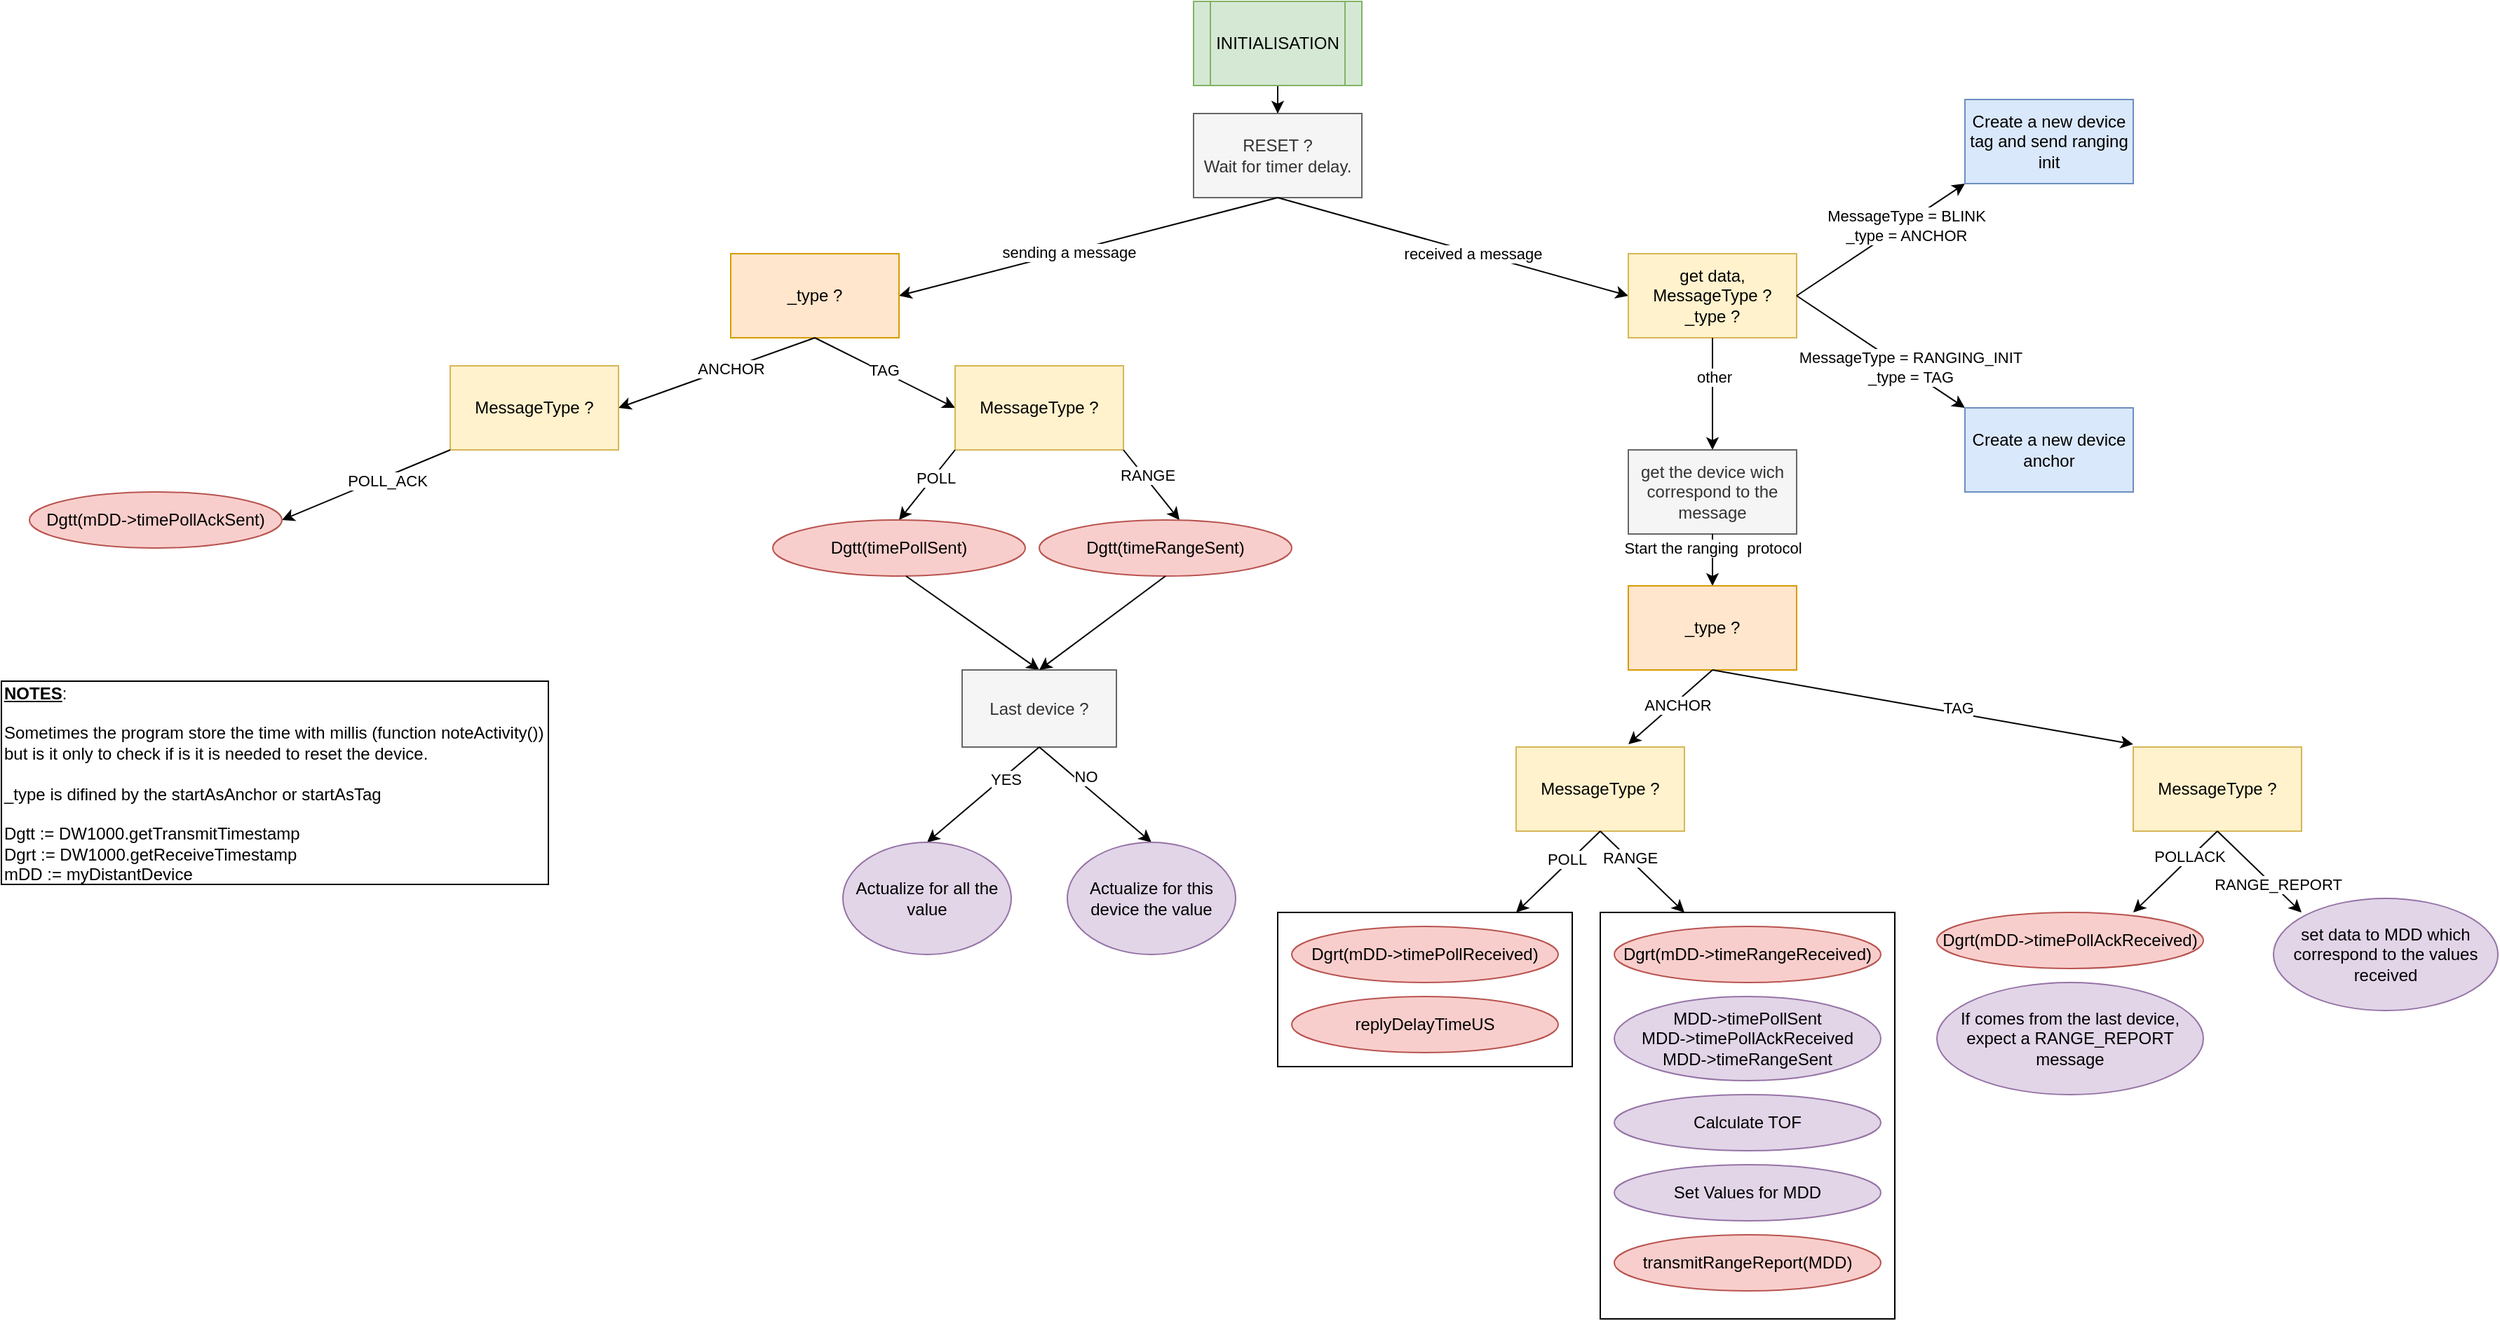 <mxfile version="21.3.3" type="device" pages="3">
  <diagram name="Detail" id="a23LKmWrU_72ORHp0b2L">
    <mxGraphModel dx="2261" dy="731" grid="1" gridSize="10" guides="1" tooltips="1" connect="1" arrows="1" fold="1" page="1" pageScale="1" pageWidth="827" pageHeight="1169" math="0" shadow="0">
      <root>
        <mxCell id="0" />
        <mxCell id="1" parent="0" />
        <mxCell id="15MkcXoJzqnaGKpwfdf0-3" value="" style="edgeStyle=orthogonalEdgeStyle;rounded=0;orthogonalLoop=1;jettySize=auto;html=1;" edge="1" parent="1" source="15MkcXoJzqnaGKpwfdf0-1" target="15MkcXoJzqnaGKpwfdf0-2">
          <mxGeometry relative="1" as="geometry" />
        </mxCell>
        <mxCell id="15MkcXoJzqnaGKpwfdf0-1" value="INITIALISATION" style="shape=process;whiteSpace=wrap;html=1;backgroundOutline=1;fillColor=#d5e8d4;strokeColor=#82b366;" vertex="1" parent="1">
          <mxGeometry x="370" y="70" width="120" height="60" as="geometry" />
        </mxCell>
        <mxCell id="15MkcXoJzqnaGKpwfdf0-2" value="RESET ?&lt;br&gt;Wait for timer delay." style="whiteSpace=wrap;html=1;fillColor=#f5f5f5;fontColor=#333333;strokeColor=#666666;" vertex="1" parent="1">
          <mxGeometry x="370" y="150" width="120" height="60" as="geometry" />
        </mxCell>
        <mxCell id="15MkcXoJzqnaGKpwfdf0-8" value="" style="endArrow=classic;html=1;rounded=0;exitX=0.5;exitY=1;exitDx=0;exitDy=0;" edge="1" parent="1" source="15MkcXoJzqnaGKpwfdf0-2">
          <mxGeometry width="50" height="50" relative="1" as="geometry">
            <mxPoint x="390" y="320" as="sourcePoint" />
            <mxPoint x="160" y="280" as="targetPoint" />
          </mxGeometry>
        </mxCell>
        <mxCell id="15MkcXoJzqnaGKpwfdf0-10" value="sending a message" style="edgeLabel;html=1;align=center;verticalAlign=middle;resizable=0;points=[];" vertex="1" connectable="0" parent="15MkcXoJzqnaGKpwfdf0-8">
          <mxGeometry x="0.106" relative="1" as="geometry">
            <mxPoint as="offset" />
          </mxGeometry>
        </mxCell>
        <mxCell id="15MkcXoJzqnaGKpwfdf0-9" value="" style="endArrow=classic;html=1;rounded=0;exitX=0.5;exitY=1;exitDx=0;exitDy=0;" edge="1" parent="1" source="15MkcXoJzqnaGKpwfdf0-2">
          <mxGeometry width="50" height="50" relative="1" as="geometry">
            <mxPoint x="390" y="320" as="sourcePoint" />
            <mxPoint x="680" y="280" as="targetPoint" />
          </mxGeometry>
        </mxCell>
        <mxCell id="15MkcXoJzqnaGKpwfdf0-11" value="received a message" style="edgeLabel;html=1;align=center;verticalAlign=middle;resizable=0;points=[];" vertex="1" connectable="0" parent="15MkcXoJzqnaGKpwfdf0-9">
          <mxGeometry x="0.113" y="-1" relative="1" as="geometry">
            <mxPoint as="offset" />
          </mxGeometry>
        </mxCell>
        <mxCell id="_PFyWZ2Qma1HUdFa8vc--3" value="_type ?" style="rounded=0;whiteSpace=wrap;html=1;fillColor=#ffe6cc;strokeColor=#d79b00;" vertex="1" parent="1">
          <mxGeometry x="40" y="250" width="120" height="60" as="geometry" />
        </mxCell>
        <mxCell id="_PFyWZ2Qma1HUdFa8vc--4" value="" style="endArrow=classic;html=1;rounded=0;exitX=0.5;exitY=1;exitDx=0;exitDy=0;" edge="1" parent="1" source="_PFyWZ2Qma1HUdFa8vc--3">
          <mxGeometry width="50" height="50" relative="1" as="geometry">
            <mxPoint x="390" y="320" as="sourcePoint" />
            <mxPoint x="-40" y="360" as="targetPoint" />
          </mxGeometry>
        </mxCell>
        <mxCell id="_PFyWZ2Qma1HUdFa8vc--5" value="ANCHOR" style="edgeLabel;html=1;align=center;verticalAlign=middle;resizable=0;points=[];" vertex="1" connectable="0" parent="_PFyWZ2Qma1HUdFa8vc--4">
          <mxGeometry x="-0.135" relative="1" as="geometry">
            <mxPoint as="offset" />
          </mxGeometry>
        </mxCell>
        <mxCell id="_PFyWZ2Qma1HUdFa8vc--6" value="" style="endArrow=classic;html=1;rounded=0;exitX=0.5;exitY=1;exitDx=0;exitDy=0;" edge="1" parent="1" source="_PFyWZ2Qma1HUdFa8vc--3">
          <mxGeometry width="50" height="50" relative="1" as="geometry">
            <mxPoint x="290" y="320" as="sourcePoint" />
            <mxPoint x="200" y="360" as="targetPoint" />
          </mxGeometry>
        </mxCell>
        <mxCell id="_PFyWZ2Qma1HUdFa8vc--8" value="TAG" style="edgeLabel;html=1;align=center;verticalAlign=middle;resizable=0;points=[];" vertex="1" connectable="0" parent="_PFyWZ2Qma1HUdFa8vc--6">
          <mxGeometry x="0.218" y="-1" relative="1" as="geometry">
            <mxPoint x="-12" y="-9" as="offset" />
          </mxGeometry>
        </mxCell>
        <mxCell id="_PFyWZ2Qma1HUdFa8vc--9" value="MessageType ?" style="rounded=0;whiteSpace=wrap;html=1;fillColor=#fff2cc;strokeColor=#d6b656;" vertex="1" parent="1">
          <mxGeometry x="-160" y="330" width="120" height="60" as="geometry" />
        </mxCell>
        <mxCell id="_PFyWZ2Qma1HUdFa8vc--10" value="" style="endArrow=classic;html=1;rounded=0;exitX=0;exitY=1;exitDx=0;exitDy=0;" edge="1" parent="1" source="_PFyWZ2Qma1HUdFa8vc--9">
          <mxGeometry width="50" height="50" relative="1" as="geometry">
            <mxPoint x="10" y="320" as="sourcePoint" />
            <mxPoint x="-280" y="440" as="targetPoint" />
          </mxGeometry>
        </mxCell>
        <mxCell id="_PFyWZ2Qma1HUdFa8vc--11" value="POLL_ACK" style="edgeLabel;html=1;align=center;verticalAlign=middle;resizable=0;points=[];" vertex="1" connectable="0" parent="_PFyWZ2Qma1HUdFa8vc--10">
          <mxGeometry x="-0.228" y="3" relative="1" as="geometry">
            <mxPoint as="offset" />
          </mxGeometry>
        </mxCell>
        <mxCell id="_PFyWZ2Qma1HUdFa8vc--12" value="Dgtt(mDD-&amp;gt;timePollAckSent)" style="ellipse;whiteSpace=wrap;html=1;fillColor=#f8cecc;strokeColor=#b85450;" vertex="1" parent="1">
          <mxGeometry x="-460" y="420" width="180" height="40" as="geometry" />
        </mxCell>
        <mxCell id="_PFyWZ2Qma1HUdFa8vc--13" value="MessageType ?" style="rounded=0;whiteSpace=wrap;html=1;fillColor=#fff2cc;strokeColor=#d6b656;" vertex="1" parent="1">
          <mxGeometry x="200" y="330" width="120" height="60" as="geometry" />
        </mxCell>
        <mxCell id="_PFyWZ2Qma1HUdFa8vc--14" value="" style="endArrow=classic;html=1;rounded=0;exitX=0;exitY=1;exitDx=0;exitDy=0;" edge="1" parent="1" source="_PFyWZ2Qma1HUdFa8vc--13">
          <mxGeometry width="50" height="50" relative="1" as="geometry">
            <mxPoint x="350" y="390" as="sourcePoint" />
            <mxPoint x="160" y="440" as="targetPoint" />
          </mxGeometry>
        </mxCell>
        <mxCell id="_PFyWZ2Qma1HUdFa8vc--15" value="POLL" style="edgeLabel;html=1;align=center;verticalAlign=middle;resizable=0;points=[];" vertex="1" connectable="0" parent="_PFyWZ2Qma1HUdFa8vc--14">
          <mxGeometry x="-0.229" y="1" relative="1" as="geometry">
            <mxPoint as="offset" />
          </mxGeometry>
        </mxCell>
        <mxCell id="_PFyWZ2Qma1HUdFa8vc--16" value="" style="endArrow=classic;html=1;rounded=0;exitX=1;exitY=1;exitDx=0;exitDy=0;" edge="1" parent="1" source="_PFyWZ2Qma1HUdFa8vc--13">
          <mxGeometry width="50" height="50" relative="1" as="geometry">
            <mxPoint x="350" y="390" as="sourcePoint" />
            <mxPoint x="360" y="440" as="targetPoint" />
          </mxGeometry>
        </mxCell>
        <mxCell id="_PFyWZ2Qma1HUdFa8vc--17" value="RANGE" style="edgeLabel;html=1;align=center;verticalAlign=middle;resizable=0;points=[];" vertex="1" connectable="0" parent="_PFyWZ2Qma1HUdFa8vc--16">
          <mxGeometry x="-0.241" y="2" relative="1" as="geometry">
            <mxPoint as="offset" />
          </mxGeometry>
        </mxCell>
        <mxCell id="e3GR7hbtqhgVGMdvgDua-1" value="Dgtt(timePollSent)" style="ellipse;whiteSpace=wrap;html=1;fillColor=#f8cecc;strokeColor=#b85450;" vertex="1" parent="1">
          <mxGeometry x="70" y="440" width="180" height="40" as="geometry" />
        </mxCell>
        <mxCell id="e3GR7hbtqhgVGMdvgDua-2" value="Dgtt(timeRangeSent)" style="ellipse;whiteSpace=wrap;html=1;fillColor=#f8cecc;strokeColor=#b85450;" vertex="1" parent="1">
          <mxGeometry x="260" y="440" width="180" height="40" as="geometry" />
        </mxCell>
        <mxCell id="e3GR7hbtqhgVGMdvgDua-3" value="" style="endArrow=classic;html=1;rounded=0;entryX=0.5;entryY=0;entryDx=0;entryDy=0;" edge="1" parent="1" target="e3GR7hbtqhgVGMdvgDua-4">
          <mxGeometry width="50" height="50" relative="1" as="geometry">
            <mxPoint x="165" y="480" as="sourcePoint" />
            <mxPoint x="170" y="550" as="targetPoint" />
          </mxGeometry>
        </mxCell>
        <mxCell id="e3GR7hbtqhgVGMdvgDua-4" value="Last device ?" style="rounded=0;whiteSpace=wrap;html=1;fillColor=#f5f5f5;fontColor=#333333;strokeColor=#666666;" vertex="1" parent="1">
          <mxGeometry x="205" y="547" width="110" height="55" as="geometry" />
        </mxCell>
        <mxCell id="e3GR7hbtqhgVGMdvgDua-6" value="" style="endArrow=classic;html=1;rounded=0;exitX=0.5;exitY=1;exitDx=0;exitDy=0;entryX=0.5;entryY=0;entryDx=0;entryDy=0;" edge="1" parent="1" source="e3GR7hbtqhgVGMdvgDua-4" target="e3GR7hbtqhgVGMdvgDua-60">
          <mxGeometry width="50" height="50" relative="1" as="geometry">
            <mxPoint x="295" y="660" as="sourcePoint" />
            <mxPoint x="205" y="670" as="targetPoint" />
          </mxGeometry>
        </mxCell>
        <mxCell id="e3GR7hbtqhgVGMdvgDua-8" value="YES" style="edgeLabel;html=1;align=center;verticalAlign=middle;resizable=0;points=[];" vertex="1" connectable="0" parent="e3GR7hbtqhgVGMdvgDua-6">
          <mxGeometry x="-0.368" y="2" relative="1" as="geometry">
            <mxPoint as="offset" />
          </mxGeometry>
        </mxCell>
        <mxCell id="e3GR7hbtqhgVGMdvgDua-7" value="" style="endArrow=classic;html=1;rounded=0;exitX=0.5;exitY=1;exitDx=0;exitDy=0;entryX=0.5;entryY=0;entryDx=0;entryDy=0;" edge="1" parent="1" source="e3GR7hbtqhgVGMdvgDua-4" target="e3GR7hbtqhgVGMdvgDua-61">
          <mxGeometry width="50" height="50" relative="1" as="geometry">
            <mxPoint x="270" y="612" as="sourcePoint" />
            <mxPoint x="334" y="736" as="targetPoint" />
          </mxGeometry>
        </mxCell>
        <mxCell id="e3GR7hbtqhgVGMdvgDua-9" value="NO" style="edgeLabel;html=1;align=center;verticalAlign=middle;resizable=0;points=[];" vertex="1" connectable="0" parent="e3GR7hbtqhgVGMdvgDua-7">
          <mxGeometry x="-0.253" y="4" relative="1" as="geometry">
            <mxPoint y="-1" as="offset" />
          </mxGeometry>
        </mxCell>
        <mxCell id="e3GR7hbtqhgVGMdvgDua-20" value="" style="endArrow=classic;html=1;rounded=0;exitX=0.5;exitY=1;exitDx=0;exitDy=0;entryX=0.5;entryY=0;entryDx=0;entryDy=0;" edge="1" parent="1" source="e3GR7hbtqhgVGMdvgDua-2" target="e3GR7hbtqhgVGMdvgDua-4">
          <mxGeometry width="50" height="50" relative="1" as="geometry">
            <mxPoint x="175" y="490" as="sourcePoint" />
            <mxPoint x="200" y="530" as="targetPoint" />
          </mxGeometry>
        </mxCell>
        <mxCell id="e3GR7hbtqhgVGMdvgDua-21" value="get data,&lt;br&gt;MessageType ?&lt;br&gt;_type ?" style="rounded=0;whiteSpace=wrap;html=1;fillColor=#fff2cc;strokeColor=#d6b656;" vertex="1" parent="1">
          <mxGeometry x="680" y="250" width="120" height="60" as="geometry" />
        </mxCell>
        <mxCell id="e3GR7hbtqhgVGMdvgDua-22" value="" style="endArrow=classic;html=1;rounded=0;exitX=1;exitY=0.5;exitDx=0;exitDy=0;" edge="1" parent="1" source="e3GR7hbtqhgVGMdvgDua-21">
          <mxGeometry width="50" height="50" relative="1" as="geometry">
            <mxPoint x="630" y="430" as="sourcePoint" />
            <mxPoint x="920" y="200" as="targetPoint" />
          </mxGeometry>
        </mxCell>
        <mxCell id="e3GR7hbtqhgVGMdvgDua-26" value="MessageType = BLINK&lt;br&gt;_type = ANCHOR" style="edgeLabel;html=1;align=center;verticalAlign=middle;resizable=0;points=[];" vertex="1" connectable="0" parent="e3GR7hbtqhgVGMdvgDua-22">
          <mxGeometry x="0.281" y="-1" relative="1" as="geometry">
            <mxPoint as="offset" />
          </mxGeometry>
        </mxCell>
        <mxCell id="e3GR7hbtqhgVGMdvgDua-23" value="" style="endArrow=classic;html=1;rounded=0;exitX=1;exitY=0.5;exitDx=0;exitDy=0;" edge="1" parent="1" source="e3GR7hbtqhgVGMdvgDua-21">
          <mxGeometry width="50" height="50" relative="1" as="geometry">
            <mxPoint x="810" y="290" as="sourcePoint" />
            <mxPoint x="920" y="360" as="targetPoint" />
          </mxGeometry>
        </mxCell>
        <mxCell id="e3GR7hbtqhgVGMdvgDua-27" value="MessageType = RANGING_INIT&lt;br&gt;_type = TAG" style="edgeLabel;html=1;align=center;verticalAlign=middle;resizable=0;points=[];" vertex="1" connectable="0" parent="e3GR7hbtqhgVGMdvgDua-23">
          <mxGeometry x="-0.164" y="-1" relative="1" as="geometry">
            <mxPoint x="31" y="16" as="offset" />
          </mxGeometry>
        </mxCell>
        <mxCell id="e3GR7hbtqhgVGMdvgDua-24" value="" style="endArrow=classic;html=1;rounded=0;exitX=0.5;exitY=1;exitDx=0;exitDy=0;" edge="1" parent="1" source="e3GR7hbtqhgVGMdvgDua-21">
          <mxGeometry width="50" height="50" relative="1" as="geometry">
            <mxPoint x="820" y="300" as="sourcePoint" />
            <mxPoint x="740" y="390" as="targetPoint" />
          </mxGeometry>
        </mxCell>
        <mxCell id="e3GR7hbtqhgVGMdvgDua-25" value="other" style="edgeLabel;html=1;align=center;verticalAlign=middle;resizable=0;points=[];" vertex="1" connectable="0" parent="e3GR7hbtqhgVGMdvgDua-24">
          <mxGeometry x="-0.305" y="1" relative="1" as="geometry">
            <mxPoint as="offset" />
          </mxGeometry>
        </mxCell>
        <mxCell id="e3GR7hbtqhgVGMdvgDua-28" value="Create a new device tag and send ranging init" style="rounded=0;whiteSpace=wrap;html=1;fillColor=#dae8fc;strokeColor=#6c8ebf;" vertex="1" parent="1">
          <mxGeometry x="920" y="140" width="120" height="60" as="geometry" />
        </mxCell>
        <mxCell id="e3GR7hbtqhgVGMdvgDua-29" value="Create a new device anchor" style="rounded=0;whiteSpace=wrap;html=1;fillColor=#dae8fc;strokeColor=#6c8ebf;" vertex="1" parent="1">
          <mxGeometry x="920" y="360" width="120" height="60" as="geometry" />
        </mxCell>
        <mxCell id="e3GR7hbtqhgVGMdvgDua-30" value="get the device wich correspond to the message" style="rounded=0;whiteSpace=wrap;html=1;fillColor=#f5f5f5;fontColor=#333333;strokeColor=#666666;" vertex="1" parent="1">
          <mxGeometry x="680" y="390" width="120" height="60" as="geometry" />
        </mxCell>
        <mxCell id="e3GR7hbtqhgVGMdvgDua-31" value="" style="endArrow=classic;html=1;rounded=0;exitX=0.5;exitY=1;exitDx=0;exitDy=0;entryX=0.5;entryY=0;entryDx=0;entryDy=0;" edge="1" parent="1" source="e3GR7hbtqhgVGMdvgDua-30" target="e3GR7hbtqhgVGMdvgDua-32">
          <mxGeometry width="50" height="50" relative="1" as="geometry">
            <mxPoint x="340" y="460" as="sourcePoint" />
            <mxPoint x="740" y="490" as="targetPoint" />
          </mxGeometry>
        </mxCell>
        <mxCell id="e3GR7hbtqhgVGMdvgDua-33" value="Start the ranging&amp;nbsp; protocol" style="edgeLabel;html=1;align=center;verticalAlign=middle;resizable=0;points=[];" vertex="1" connectable="0" parent="e3GR7hbtqhgVGMdvgDua-31">
          <mxGeometry x="-0.456" y="1" relative="1" as="geometry">
            <mxPoint x="-1" as="offset" />
          </mxGeometry>
        </mxCell>
        <mxCell id="e3GR7hbtqhgVGMdvgDua-32" value="_type ?" style="rounded=0;whiteSpace=wrap;html=1;fillColor=#ffe6cc;strokeColor=#d79b00;" vertex="1" parent="1">
          <mxGeometry x="680" y="487" width="120" height="60" as="geometry" />
        </mxCell>
        <mxCell id="e3GR7hbtqhgVGMdvgDua-34" value="" style="endArrow=classic;html=1;rounded=0;exitX=0.5;exitY=1;exitDx=0;exitDy=0;" edge="1" parent="1" source="e3GR7hbtqhgVGMdvgDua-32">
          <mxGeometry width="50" height="50" relative="1" as="geometry">
            <mxPoint x="720" y="690" as="sourcePoint" />
            <mxPoint x="680" y="600" as="targetPoint" />
          </mxGeometry>
        </mxCell>
        <mxCell id="e3GR7hbtqhgVGMdvgDua-37" value="ANCHOR" style="edgeLabel;html=1;align=center;verticalAlign=middle;resizable=0;points=[];" vertex="1" connectable="0" parent="e3GR7hbtqhgVGMdvgDua-34">
          <mxGeometry x="-0.129" y="2" relative="1" as="geometry">
            <mxPoint as="offset" />
          </mxGeometry>
        </mxCell>
        <mxCell id="e3GR7hbtqhgVGMdvgDua-36" value="" style="endArrow=classic;html=1;rounded=0;exitX=0.5;exitY=1;exitDx=0;exitDy=0;" edge="1" parent="1" source="e3GR7hbtqhgVGMdvgDua-32">
          <mxGeometry width="50" height="50" relative="1" as="geometry">
            <mxPoint x="720" y="690" as="sourcePoint" />
            <mxPoint x="1040" y="600" as="targetPoint" />
          </mxGeometry>
        </mxCell>
        <mxCell id="e3GR7hbtqhgVGMdvgDua-38" value="TAG" style="edgeLabel;html=1;align=center;verticalAlign=middle;resizable=0;points=[];" vertex="1" connectable="0" parent="e3GR7hbtqhgVGMdvgDua-36">
          <mxGeometry x="0.179" y="-2" relative="1" as="geometry">
            <mxPoint x="-2" y="-6" as="offset" />
          </mxGeometry>
        </mxCell>
        <mxCell id="e3GR7hbtqhgVGMdvgDua-39" value="MessageType ?" style="rounded=0;whiteSpace=wrap;html=1;fillColor=#fff2cc;strokeColor=#d6b656;" vertex="1" parent="1">
          <mxGeometry x="600" y="602" width="120" height="60" as="geometry" />
        </mxCell>
        <mxCell id="e3GR7hbtqhgVGMdvgDua-40" value="MessageType ?" style="rounded=0;whiteSpace=wrap;html=1;fillColor=#fff2cc;strokeColor=#d6b656;" vertex="1" parent="1">
          <mxGeometry x="1040" y="602" width="120" height="60" as="geometry" />
        </mxCell>
        <mxCell id="e3GR7hbtqhgVGMdvgDua-41" value="" style="endArrow=classic;html=1;rounded=0;exitX=0.5;exitY=1;exitDx=0;exitDy=0;" edge="1" parent="1" source="e3GR7hbtqhgVGMdvgDua-39">
          <mxGeometry width="50" height="50" relative="1" as="geometry">
            <mxPoint x="470" y="680" as="sourcePoint" />
            <mxPoint x="600" y="720" as="targetPoint" />
          </mxGeometry>
        </mxCell>
        <mxCell id="e3GR7hbtqhgVGMdvgDua-46" value="POLL" style="edgeLabel;html=1;align=center;verticalAlign=middle;resizable=0;points=[];" vertex="1" connectable="0" parent="e3GR7hbtqhgVGMdvgDua-41">
          <mxGeometry x="-0.263" y="-3" relative="1" as="geometry">
            <mxPoint as="offset" />
          </mxGeometry>
        </mxCell>
        <mxCell id="e3GR7hbtqhgVGMdvgDua-43" value="" style="endArrow=classic;html=1;rounded=0;exitX=0.5;exitY=1;exitDx=0;exitDy=0;" edge="1" parent="1" source="e3GR7hbtqhgVGMdvgDua-39">
          <mxGeometry width="50" height="50" relative="1" as="geometry">
            <mxPoint x="470" y="680" as="sourcePoint" />
            <mxPoint x="720" y="720" as="targetPoint" />
          </mxGeometry>
        </mxCell>
        <mxCell id="e3GR7hbtqhgVGMdvgDua-47" value="RANGE" style="edgeLabel;html=1;align=center;verticalAlign=middle;resizable=0;points=[];" vertex="1" connectable="0" parent="e3GR7hbtqhgVGMdvgDua-43">
          <mxGeometry x="-0.322" y="1" relative="1" as="geometry">
            <mxPoint as="offset" />
          </mxGeometry>
        </mxCell>
        <mxCell id="e3GR7hbtqhgVGMdvgDua-44" value="" style="endArrow=classic;html=1;rounded=0;exitX=0.5;exitY=1;exitDx=0;exitDy=0;" edge="1" parent="1" source="e3GR7hbtqhgVGMdvgDua-40">
          <mxGeometry width="50" height="50" relative="1" as="geometry">
            <mxPoint x="1070" y="700" as="sourcePoint" />
            <mxPoint x="1040" y="720" as="targetPoint" />
          </mxGeometry>
        </mxCell>
        <mxCell id="e3GR7hbtqhgVGMdvgDua-48" value="POLLACK" style="edgeLabel;html=1;align=center;verticalAlign=middle;resizable=0;points=[];" vertex="1" connectable="0" parent="e3GR7hbtqhgVGMdvgDua-44">
          <mxGeometry x="-0.349" y="-1" relative="1" as="geometry">
            <mxPoint as="offset" />
          </mxGeometry>
        </mxCell>
        <mxCell id="e3GR7hbtqhgVGMdvgDua-45" value="" style="endArrow=classic;html=1;rounded=0;exitX=0.5;exitY=1;exitDx=0;exitDy=0;" edge="1" parent="1" source="e3GR7hbtqhgVGMdvgDua-40">
          <mxGeometry width="50" height="50" relative="1" as="geometry">
            <mxPoint x="1100" y="672" as="sourcePoint" />
            <mxPoint x="1160" y="720" as="targetPoint" />
          </mxGeometry>
        </mxCell>
        <mxCell id="e3GR7hbtqhgVGMdvgDua-49" value="RANGE_REPORT" style="edgeLabel;html=1;align=center;verticalAlign=middle;resizable=0;points=[];" vertex="1" connectable="0" parent="e3GR7hbtqhgVGMdvgDua-45">
          <mxGeometry x="0.457" y="-1" relative="1" as="geometry">
            <mxPoint y="-5" as="offset" />
          </mxGeometry>
        </mxCell>
        <mxCell id="e3GR7hbtqhgVGMdvgDua-75" value="" style="rounded=0;whiteSpace=wrap;html=1;fillColor=none;" vertex="1" parent="1">
          <mxGeometry x="660" y="720" width="210" height="290" as="geometry" />
        </mxCell>
        <mxCell id="e3GR7hbtqhgVGMdvgDua-60" value="Actualize for all the value" style="ellipse;whiteSpace=wrap;html=1;fillColor=#e1d5e7;strokeColor=#9673a6;" vertex="1" parent="1">
          <mxGeometry x="120" y="670" width="120" height="80" as="geometry" />
        </mxCell>
        <mxCell id="e3GR7hbtqhgVGMdvgDua-61" value="Actualize for this device the value" style="ellipse;whiteSpace=wrap;html=1;fillColor=#e1d5e7;strokeColor=#9673a6;" vertex="1" parent="1">
          <mxGeometry x="280" y="670" width="120" height="80" as="geometry" />
        </mxCell>
        <mxCell id="e3GR7hbtqhgVGMdvgDua-66" value="Dgrt(mDD-&amp;gt;timePollReceived)" style="ellipse;whiteSpace=wrap;html=1;fillColor=#f8cecc;strokeColor=#b85450;" vertex="1" parent="1">
          <mxGeometry x="440" y="730" width="190" height="40" as="geometry" />
        </mxCell>
        <mxCell id="e3GR7hbtqhgVGMdvgDua-67" value="Dgrt(mDD-&amp;gt;timeRangeReceived)" style="ellipse;whiteSpace=wrap;html=1;fillColor=#f8cecc;strokeColor=#b85450;" vertex="1" parent="1">
          <mxGeometry x="670" y="730" width="190" height="40" as="geometry" />
        </mxCell>
        <mxCell id="e3GR7hbtqhgVGMdvgDua-68" value="Dgrt(mDD-&amp;gt;timePollAckReceived)" style="ellipse;whiteSpace=wrap;html=1;fillColor=#f8cecc;strokeColor=#b85450;" vertex="1" parent="1">
          <mxGeometry x="900" y="720" width="190" height="40" as="geometry" />
        </mxCell>
        <mxCell id="e3GR7hbtqhgVGMdvgDua-69" value="set data to MDD which correspond to the values received" style="ellipse;whiteSpace=wrap;html=1;fillColor=#e1d5e7;strokeColor=#9673a6;" vertex="1" parent="1">
          <mxGeometry x="1140" y="710" width="160" height="80" as="geometry" />
        </mxCell>
        <mxCell id="e3GR7hbtqhgVGMdvgDua-70" value="replyDelayTimeUS" style="ellipse;whiteSpace=wrap;html=1;fillColor=#f8cecc;strokeColor=#b85450;" vertex="1" parent="1">
          <mxGeometry x="440" y="780" width="190" height="40" as="geometry" />
        </mxCell>
        <mxCell id="e3GR7hbtqhgVGMdvgDua-71" value="MDD-&amp;gt;timePollSent&lt;br&gt;MDD-&amp;gt;timePollAckReceived&lt;br&gt;MDD-&amp;gt;timeRangeSent" style="ellipse;whiteSpace=wrap;html=1;fillColor=#e1d5e7;strokeColor=#9673a6;" vertex="1" parent="1">
          <mxGeometry x="670" y="780" width="190" height="60" as="geometry" />
        </mxCell>
        <mxCell id="e3GR7hbtqhgVGMdvgDua-72" value="Calculate TOF" style="ellipse;whiteSpace=wrap;html=1;fillColor=#e1d5e7;strokeColor=#9673a6;" vertex="1" parent="1">
          <mxGeometry x="670" y="850" width="190" height="40" as="geometry" />
        </mxCell>
        <mxCell id="e3GR7hbtqhgVGMdvgDua-73" value="Set Values for MDD" style="ellipse;whiteSpace=wrap;html=1;fillColor=#e1d5e7;strokeColor=#9673a6;" vertex="1" parent="1">
          <mxGeometry x="670" y="900" width="190" height="40" as="geometry" />
        </mxCell>
        <mxCell id="e3GR7hbtqhgVGMdvgDua-74" value="" style="rounded=0;whiteSpace=wrap;html=1;fillColor=none;" vertex="1" parent="1">
          <mxGeometry x="430" y="720" width="210" height="110" as="geometry" />
        </mxCell>
        <mxCell id="e3GR7hbtqhgVGMdvgDua-76" value="transmitRangeReport(MDD)" style="ellipse;whiteSpace=wrap;html=1;fillColor=#f8cecc;strokeColor=#b85450;" vertex="1" parent="1">
          <mxGeometry x="670" y="950" width="190" height="40" as="geometry" />
        </mxCell>
        <mxCell id="e3GR7hbtqhgVGMdvgDua-78" value="If comes from the last device, expect a RANGE_REPORT message" style="ellipse;whiteSpace=wrap;html=1;fillColor=#e1d5e7;strokeColor=#9673a6;" vertex="1" parent="1">
          <mxGeometry x="900" y="770" width="190" height="80" as="geometry" />
        </mxCell>
        <mxCell id="e3GR7hbtqhgVGMdvgDua-81" value="&lt;b&gt;&lt;u&gt;NOTES&lt;/u&gt;&lt;/b&gt;:&lt;br&gt;&lt;br&gt;Sometimes the program store the time with millis (function noteActivity()) but is it only to check if is it is needed to reset the device.&lt;br&gt;&lt;br&gt;_type is difined by the startAsAnchor or startAsTag&lt;br&gt;&lt;br&gt;Dgtt := DW1000.getTransmitTimestamp&lt;br&gt;Dgrt := DW1000.getReceiveTimestamp&lt;br&gt;mDD := myDistantDevice" style="rounded=0;whiteSpace=wrap;html=1;align=left;" vertex="1" parent="1">
          <mxGeometry x="-480" y="555" width="390" height="145" as="geometry" />
        </mxCell>
      </root>
    </mxGraphModel>
  </diagram>
  <diagram id="T1TkJ3EU1JohRLirjYCn" name="Global">
    <mxGraphModel dx="1434" dy="788" grid="1" gridSize="10" guides="1" tooltips="1" connect="1" arrows="1" fold="1" page="1" pageScale="1" pageWidth="827" pageHeight="1169" math="0" shadow="0">
      <root>
        <mxCell id="0" />
        <mxCell id="1" parent="0" />
        <mxCell id="1xE39jnVzqp8SAs60R-M-30" value="round1" style="ellipse;whiteSpace=wrap;html=1;fillColor=none;strokeColor=#FF0000;verticalAlign=top;fontColor=#FF0000;" vertex="1" parent="1">
          <mxGeometry x="130" y="40" width="140" height="170" as="geometry" />
        </mxCell>
        <mxCell id="1xE39jnVzqp8SAs60R-M-1" value="TAG" style="ellipse;whiteSpace=wrap;html=1;aspect=fixed;fillColor=#ffe6cc;strokeColor=#d79b00;" vertex="1" parent="1">
          <mxGeometry x="130" y="90" width="80" height="80" as="geometry" />
        </mxCell>
        <mxCell id="1xE39jnVzqp8SAs60R-M-2" value="ANCHOR" style="rounded=0;whiteSpace=wrap;html=1;fillColor=#d5e8d4;strokeColor=#82b366;" vertex="1" parent="1">
          <mxGeometry x="550" y="100" width="120" height="60" as="geometry" />
        </mxCell>
        <mxCell id="1xE39jnVzqp8SAs60R-M-3" value="" style="endArrow=classic;html=1;rounded=0;exitX=1;exitY=0;exitDx=0;exitDy=0;entryX=0;entryY=0;entryDx=0;entryDy=0;" edge="1" parent="1" source="1xE39jnVzqp8SAs60R-M-1" target="1xE39jnVzqp8SAs60R-M-2">
          <mxGeometry width="50" height="50" relative="1" as="geometry">
            <mxPoint x="390" y="120" as="sourcePoint" />
            <mxPoint x="440" y="70" as="targetPoint" />
          </mxGeometry>
        </mxCell>
        <mxCell id="1xE39jnVzqp8SAs60R-M-11" value="timePollSent" style="edgeLabel;html=1;align=center;verticalAlign=middle;resizable=0;points=[];" vertex="1" connectable="0" parent="1xE39jnVzqp8SAs60R-M-3">
          <mxGeometry x="-0.9" relative="1" as="geometry">
            <mxPoint x="4" y="-12" as="offset" />
          </mxGeometry>
        </mxCell>
        <mxCell id="1xE39jnVzqp8SAs60R-M-12" value="timePollReceived" style="edgeLabel;html=1;align=center;verticalAlign=middle;resizable=0;points=[];" vertex="1" connectable="0" parent="1xE39jnVzqp8SAs60R-M-3">
          <mxGeometry x="0.908" y="3" relative="1" as="geometry">
            <mxPoint x="-4" y="-7" as="offset" />
          </mxGeometry>
        </mxCell>
        <mxCell id="1xE39jnVzqp8SAs60R-M-4" value="" style="endArrow=classic;html=1;rounded=0;exitX=0;exitY=1;exitDx=0;exitDy=0;entryX=1;entryY=1;entryDx=0;entryDy=0;" edge="1" parent="1" source="1xE39jnVzqp8SAs60R-M-2" target="1xE39jnVzqp8SAs60R-M-1">
          <mxGeometry width="50" height="50" relative="1" as="geometry">
            <mxPoint x="390" y="120" as="sourcePoint" />
            <mxPoint x="440" y="70" as="targetPoint" />
          </mxGeometry>
        </mxCell>
        <mxCell id="1xE39jnVzqp8SAs60R-M-13" value="timePollAckReceived" style="edgeLabel;html=1;align=center;verticalAlign=middle;resizable=0;points=[];" vertex="1" connectable="0" parent="1xE39jnVzqp8SAs60R-M-4">
          <mxGeometry x="0.883" y="-1" relative="1" as="geometry">
            <mxPoint y="13" as="offset" />
          </mxGeometry>
        </mxCell>
        <mxCell id="1xE39jnVzqp8SAs60R-M-14" value="timePollAckSent" style="edgeLabel;html=1;align=center;verticalAlign=middle;resizable=0;points=[];" vertex="1" connectable="0" parent="1xE39jnVzqp8SAs60R-M-4">
          <mxGeometry x="-0.862" relative="1" as="geometry">
            <mxPoint y="10" as="offset" />
          </mxGeometry>
        </mxCell>
        <mxCell id="1xE39jnVzqp8SAs60R-M-16" value="TAG" style="ellipse;whiteSpace=wrap;html=1;aspect=fixed;fillColor=#ffe6cc;strokeColor=#d79b00;" vertex="1" parent="1">
          <mxGeometry x="130" y="280" width="80" height="80" as="geometry" />
        </mxCell>
        <mxCell id="1xE39jnVzqp8SAs60R-M-17" value="ANCHOR" style="rounded=0;whiteSpace=wrap;html=1;fillColor=#d5e8d4;strokeColor=#82b366;" vertex="1" parent="1">
          <mxGeometry x="550" y="290" width="120" height="60" as="geometry" />
        </mxCell>
        <mxCell id="1xE39jnVzqp8SAs60R-M-18" value="" style="endArrow=none;html=1;rounded=0;exitX=1;exitY=0;exitDx=0;exitDy=0;entryX=0;entryY=0;entryDx=0;entryDy=0;startArrow=classic;startFill=1;endFill=0;" edge="1" parent="1" source="1xE39jnVzqp8SAs60R-M-16" target="1xE39jnVzqp8SAs60R-M-17">
          <mxGeometry width="50" height="50" relative="1" as="geometry">
            <mxPoint x="390" y="310" as="sourcePoint" />
            <mxPoint x="440" y="260" as="targetPoint" />
          </mxGeometry>
        </mxCell>
        <mxCell id="1xE39jnVzqp8SAs60R-M-19" value="timePollAckReceived" style="edgeLabel;html=1;align=center;verticalAlign=middle;resizable=0;points=[];" vertex="1" connectable="0" parent="1xE39jnVzqp8SAs60R-M-18">
          <mxGeometry x="-0.9" relative="1" as="geometry">
            <mxPoint x="4" y="-12" as="offset" />
          </mxGeometry>
        </mxCell>
        <mxCell id="1xE39jnVzqp8SAs60R-M-20" value="timePollAckSent" style="edgeLabel;html=1;align=center;verticalAlign=middle;resizable=0;points=[];" vertex="1" connectable="0" parent="1xE39jnVzqp8SAs60R-M-18">
          <mxGeometry x="0.908" y="3" relative="1" as="geometry">
            <mxPoint x="-4" y="-7" as="offset" />
          </mxGeometry>
        </mxCell>
        <mxCell id="1xE39jnVzqp8SAs60R-M-21" value="" style="endArrow=none;html=1;rounded=0;exitX=0;exitY=1;exitDx=0;exitDy=0;entryX=1;entryY=1;entryDx=0;entryDy=0;startArrow=classic;startFill=1;endFill=0;" edge="1" parent="1" source="1xE39jnVzqp8SAs60R-M-17" target="1xE39jnVzqp8SAs60R-M-16">
          <mxGeometry width="50" height="50" relative="1" as="geometry">
            <mxPoint x="390" y="310" as="sourcePoint" />
            <mxPoint x="440" y="260" as="targetPoint" />
          </mxGeometry>
        </mxCell>
        <mxCell id="1xE39jnVzqp8SAs60R-M-22" value="timeRangeSent" style="edgeLabel;html=1;align=center;verticalAlign=middle;resizable=0;points=[];" vertex="1" connectable="0" parent="1xE39jnVzqp8SAs60R-M-21">
          <mxGeometry x="0.883" y="-1" relative="1" as="geometry">
            <mxPoint y="13" as="offset" />
          </mxGeometry>
        </mxCell>
        <mxCell id="1xE39jnVzqp8SAs60R-M-23" value="timeRangeReceived" style="edgeLabel;html=1;align=center;verticalAlign=middle;resizable=0;points=[];" vertex="1" connectable="0" parent="1xE39jnVzqp8SAs60R-M-21">
          <mxGeometry x="-0.862" relative="1" as="geometry">
            <mxPoint y="10" as="offset" />
          </mxGeometry>
        </mxCell>
        <mxCell id="1xE39jnVzqp8SAs60R-M-34" value="" style="endArrow=classic;html=1;rounded=0;exitX=1;exitY=0.5;exitDx=0;exitDy=0;entryX=1;entryY=0.5;entryDx=0;entryDy=0;" edge="1" parent="1" source="1xE39jnVzqp8SAs60R-M-17" target="1xE39jnVzqp8SAs60R-M-35">
          <mxGeometry width="50" height="50" relative="1" as="geometry">
            <mxPoint x="390" y="420" as="sourcePoint" />
            <mxPoint x="200" y="480" as="targetPoint" />
            <Array as="points">
              <mxPoint x="760" y="320" />
              <mxPoint x="760" y="480" />
            </Array>
          </mxGeometry>
        </mxCell>
        <mxCell id="1xE39jnVzqp8SAs60R-M-36" value="transmitRangeReport" style="edgeLabel;html=1;align=center;verticalAlign=middle;resizable=0;points=[];" vertex="1" connectable="0" parent="1xE39jnVzqp8SAs60R-M-34">
          <mxGeometry x="0.503" y="1" relative="1" as="geometry">
            <mxPoint x="61" y="-11" as="offset" />
          </mxGeometry>
        </mxCell>
        <mxCell id="1xE39jnVzqp8SAs60R-M-35" value="TAG" style="ellipse;whiteSpace=wrap;html=1;aspect=fixed;fillColor=#ffe6cc;strokeColor=#d79b00;" vertex="1" parent="1">
          <mxGeometry x="130" y="440" width="80" height="80" as="geometry" />
        </mxCell>
        <mxCell id="1xE39jnVzqp8SAs60R-M-31" value="reply1" style="ellipse;whiteSpace=wrap;html=1;fillColor=none;strokeColor=#FF0000;verticalAlign=top;fontColor=#FF0000;" vertex="1" parent="1">
          <mxGeometry x="480" y="40" width="140" height="170" as="geometry" />
        </mxCell>
        <mxCell id="1xE39jnVzqp8SAs60R-M-32" value="reply2" style="ellipse;whiteSpace=wrap;html=1;fillColor=none;strokeColor=#FF0000;verticalAlign=top;fontColor=#FF0000;" vertex="1" parent="1">
          <mxGeometry x="130" y="235" width="140" height="170" as="geometry" />
        </mxCell>
        <mxCell id="1xE39jnVzqp8SAs60R-M-33" value="round2" style="ellipse;whiteSpace=wrap;html=1;fillColor=none;strokeColor=#FF0000;verticalAlign=top;fontColor=#FF0000;" vertex="1" parent="1">
          <mxGeometry x="480" y="235" width="140" height="170" as="geometry" />
        </mxCell>
      </root>
    </mxGraphModel>
  </diagram>
  <diagram id="4Qwjj8QjkkYGOFU5hLeh" name="EasierGlobal">
    <mxGraphModel dx="1434" dy="731" grid="1" gridSize="10" guides="1" tooltips="1" connect="1" arrows="1" fold="1" page="1" pageScale="1" pageWidth="827" pageHeight="1169" math="0" shadow="0">
      <root>
        <mxCell id="0" />
        <mxCell id="1" parent="0" />
        <mxCell id="fJtc_lWxxOFHIlLWll26-2" value="TAG" style="ellipse;whiteSpace=wrap;html=1;aspect=fixed;fillColor=#ffe6cc;strokeColor=#d79b00;" vertex="1" parent="1">
          <mxGeometry x="130" y="90" width="120" height="120" as="geometry" />
        </mxCell>
        <mxCell id="fJtc_lWxxOFHIlLWll26-3" value="ANCHOR" style="rounded=0;whiteSpace=wrap;html=1;fillColor=#d5e8d4;strokeColor=#82b366;" vertex="1" parent="1">
          <mxGeometry x="560" y="105" width="170" height="90" as="geometry" />
        </mxCell>
        <mxCell id="fJtc_lWxxOFHIlLWll26-4" value="" style="endArrow=classic;html=1;rounded=0;exitX=1;exitY=0;exitDx=0;exitDy=0;entryX=0;entryY=0;entryDx=0;entryDy=0;" edge="1" parent="1" source="fJtc_lWxxOFHIlLWll26-2" target="fJtc_lWxxOFHIlLWll26-3">
          <mxGeometry width="50" height="50" relative="1" as="geometry">
            <mxPoint x="390" y="120" as="sourcePoint" />
            <mxPoint x="440" y="70" as="targetPoint" />
          </mxGeometry>
        </mxCell>
        <mxCell id="fJtc_lWxxOFHIlLWll26-5" value="timePollSent" style="edgeLabel;html=1;align=center;verticalAlign=middle;resizable=0;points=[];" vertex="1" connectable="0" parent="fJtc_lWxxOFHIlLWll26-4">
          <mxGeometry x="-0.9" relative="1" as="geometry">
            <mxPoint x="4" y="-12" as="offset" />
          </mxGeometry>
        </mxCell>
        <mxCell id="fJtc_lWxxOFHIlLWll26-6" value="timePollReceived" style="edgeLabel;html=1;align=center;verticalAlign=middle;resizable=0;points=[];" vertex="1" connectable="0" parent="fJtc_lWxxOFHIlLWll26-4">
          <mxGeometry x="0.908" y="3" relative="1" as="geometry">
            <mxPoint x="-4" y="-7" as="offset" />
          </mxGeometry>
        </mxCell>
        <mxCell id="fJtc_lWxxOFHIlLWll26-7" value="" style="endArrow=classic;html=1;rounded=0;exitX=0;exitY=0.5;exitDx=0;exitDy=0;entryX=1;entryY=0.5;entryDx=0;entryDy=0;" edge="1" parent="1" source="fJtc_lWxxOFHIlLWll26-3" target="fJtc_lWxxOFHIlLWll26-2">
          <mxGeometry width="50" height="50" relative="1" as="geometry">
            <mxPoint x="390" y="120" as="sourcePoint" />
            <mxPoint x="440" y="70" as="targetPoint" />
          </mxGeometry>
        </mxCell>
        <mxCell id="fJtc_lWxxOFHIlLWll26-8" value="timePollAckReceived" style="edgeLabel;html=1;align=center;verticalAlign=middle;resizable=0;points=[];" vertex="1" connectable="0" parent="fJtc_lWxxOFHIlLWll26-7">
          <mxGeometry x="0.883" y="-1" relative="1" as="geometry">
            <mxPoint y="13" as="offset" />
          </mxGeometry>
        </mxCell>
        <mxCell id="fJtc_lWxxOFHIlLWll26-9" value="timePollAckSent" style="edgeLabel;html=1;align=center;verticalAlign=middle;resizable=0;points=[];" vertex="1" connectable="0" parent="fJtc_lWxxOFHIlLWll26-7">
          <mxGeometry x="-0.862" relative="1" as="geometry">
            <mxPoint y="10" as="offset" />
          </mxGeometry>
        </mxCell>
        <mxCell id="fJtc_lWxxOFHIlLWll26-15" value="" style="endArrow=none;html=1;rounded=0;exitX=0;exitY=1;exitDx=0;exitDy=0;entryX=1;entryY=1;entryDx=0;entryDy=0;startArrow=classic;startFill=1;endFill=0;" edge="1" parent="1" source="fJtc_lWxxOFHIlLWll26-3" target="fJtc_lWxxOFHIlLWll26-2">
          <mxGeometry width="50" height="50" relative="1" as="geometry">
            <mxPoint x="390" y="310" as="sourcePoint" />
            <mxPoint x="440" y="260" as="targetPoint" />
          </mxGeometry>
        </mxCell>
        <mxCell id="fJtc_lWxxOFHIlLWll26-16" value="timeRangeSent" style="edgeLabel;html=1;align=center;verticalAlign=middle;resizable=0;points=[];" vertex="1" connectable="0" parent="fJtc_lWxxOFHIlLWll26-15">
          <mxGeometry x="0.883" y="-1" relative="1" as="geometry">
            <mxPoint y="13" as="offset" />
          </mxGeometry>
        </mxCell>
        <mxCell id="fJtc_lWxxOFHIlLWll26-17" value="timeRangeReceived" style="edgeLabel;html=1;align=center;verticalAlign=middle;resizable=0;points=[];" vertex="1" connectable="0" parent="fJtc_lWxxOFHIlLWll26-15">
          <mxGeometry x="-0.862" relative="1" as="geometry">
            <mxPoint y="10" as="offset" />
          </mxGeometry>
        </mxCell>
        <mxCell id="fJtc_lWxxOFHIlLWll26-18" value="" style="endArrow=classic;html=1;rounded=0;exitX=1;exitY=0.5;exitDx=0;exitDy=0;entryX=0.105;entryY=0.692;entryDx=0;entryDy=0;entryPerimeter=0;" edge="1" parent="1" source="fJtc_lWxxOFHIlLWll26-3" target="fJtc_lWxxOFHIlLWll26-25">
          <mxGeometry width="50" height="50" relative="1" as="geometry">
            <mxPoint x="390" y="420" as="sourcePoint" />
            <mxPoint x="310" y="400" as="targetPoint" />
            <Array as="points">
              <mxPoint x="760" y="150" />
              <mxPoint x="760" y="320" />
              <mxPoint x="190" y="320" />
            </Array>
          </mxGeometry>
        </mxCell>
        <mxCell id="fJtc_lWxxOFHIlLWll26-19" value="transmitRangeReport" style="edgeLabel;html=1;align=center;verticalAlign=middle;resizable=0;points=[];" vertex="1" connectable="0" parent="fJtc_lWxxOFHIlLWll26-18">
          <mxGeometry x="0.503" y="1" relative="1" as="geometry">
            <mxPoint x="161" y="9" as="offset" />
          </mxGeometry>
        </mxCell>
        <mxCell id="fJtc_lWxxOFHIlLWll26-21" value="reply1" style="ellipse;whiteSpace=wrap;html=1;fillColor=none;strokeColor=#FF0000;verticalAlign=top;fontColor=#FF0000;" vertex="1" parent="1">
          <mxGeometry x="460" y="50" width="190" height="130" as="geometry" />
        </mxCell>
        <mxCell id="fJtc_lWxxOFHIlLWll26-24" value="round1" style="ellipse;whiteSpace=wrap;html=1;fillColor=none;strokeColor=#FF0000;verticalAlign=top;fontColor=#FF0000;" vertex="1" parent="1">
          <mxGeometry x="170" y="50" width="190" height="130" as="geometry" />
        </mxCell>
        <mxCell id="fJtc_lWxxOFHIlLWll26-25" value="reply2" style="ellipse;whiteSpace=wrap;html=1;fillColor=none;strokeColor=#FF0000;verticalAlign=bottom;fontColor=#FF0000;" vertex="1" parent="1">
          <mxGeometry x="170" y="120" width="190" height="130" as="geometry" />
        </mxCell>
        <mxCell id="fJtc_lWxxOFHIlLWll26-26" value="round2" style="ellipse;whiteSpace=wrap;html=1;fillColor=none;strokeColor=#FF0000;verticalAlign=bottom;fontColor=#FF0000;" vertex="1" parent="1">
          <mxGeometry x="460" y="120" width="190" height="130" as="geometry" />
        </mxCell>
      </root>
    </mxGraphModel>
  </diagram>
</mxfile>
